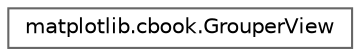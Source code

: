digraph "Graphical Class Hierarchy"
{
 // LATEX_PDF_SIZE
  bgcolor="transparent";
  edge [fontname=Helvetica,fontsize=10,labelfontname=Helvetica,labelfontsize=10];
  node [fontname=Helvetica,fontsize=10,shape=box,height=0.2,width=0.4];
  rankdir="LR";
  Node0 [id="Node000000",label="matplotlib.cbook.GrouperView",height=0.2,width=0.4,color="grey40", fillcolor="white", style="filled",URL="$df/d5b/classmatplotlib_1_1cbook_1_1GrouperView.html",tooltip=" "];
}

